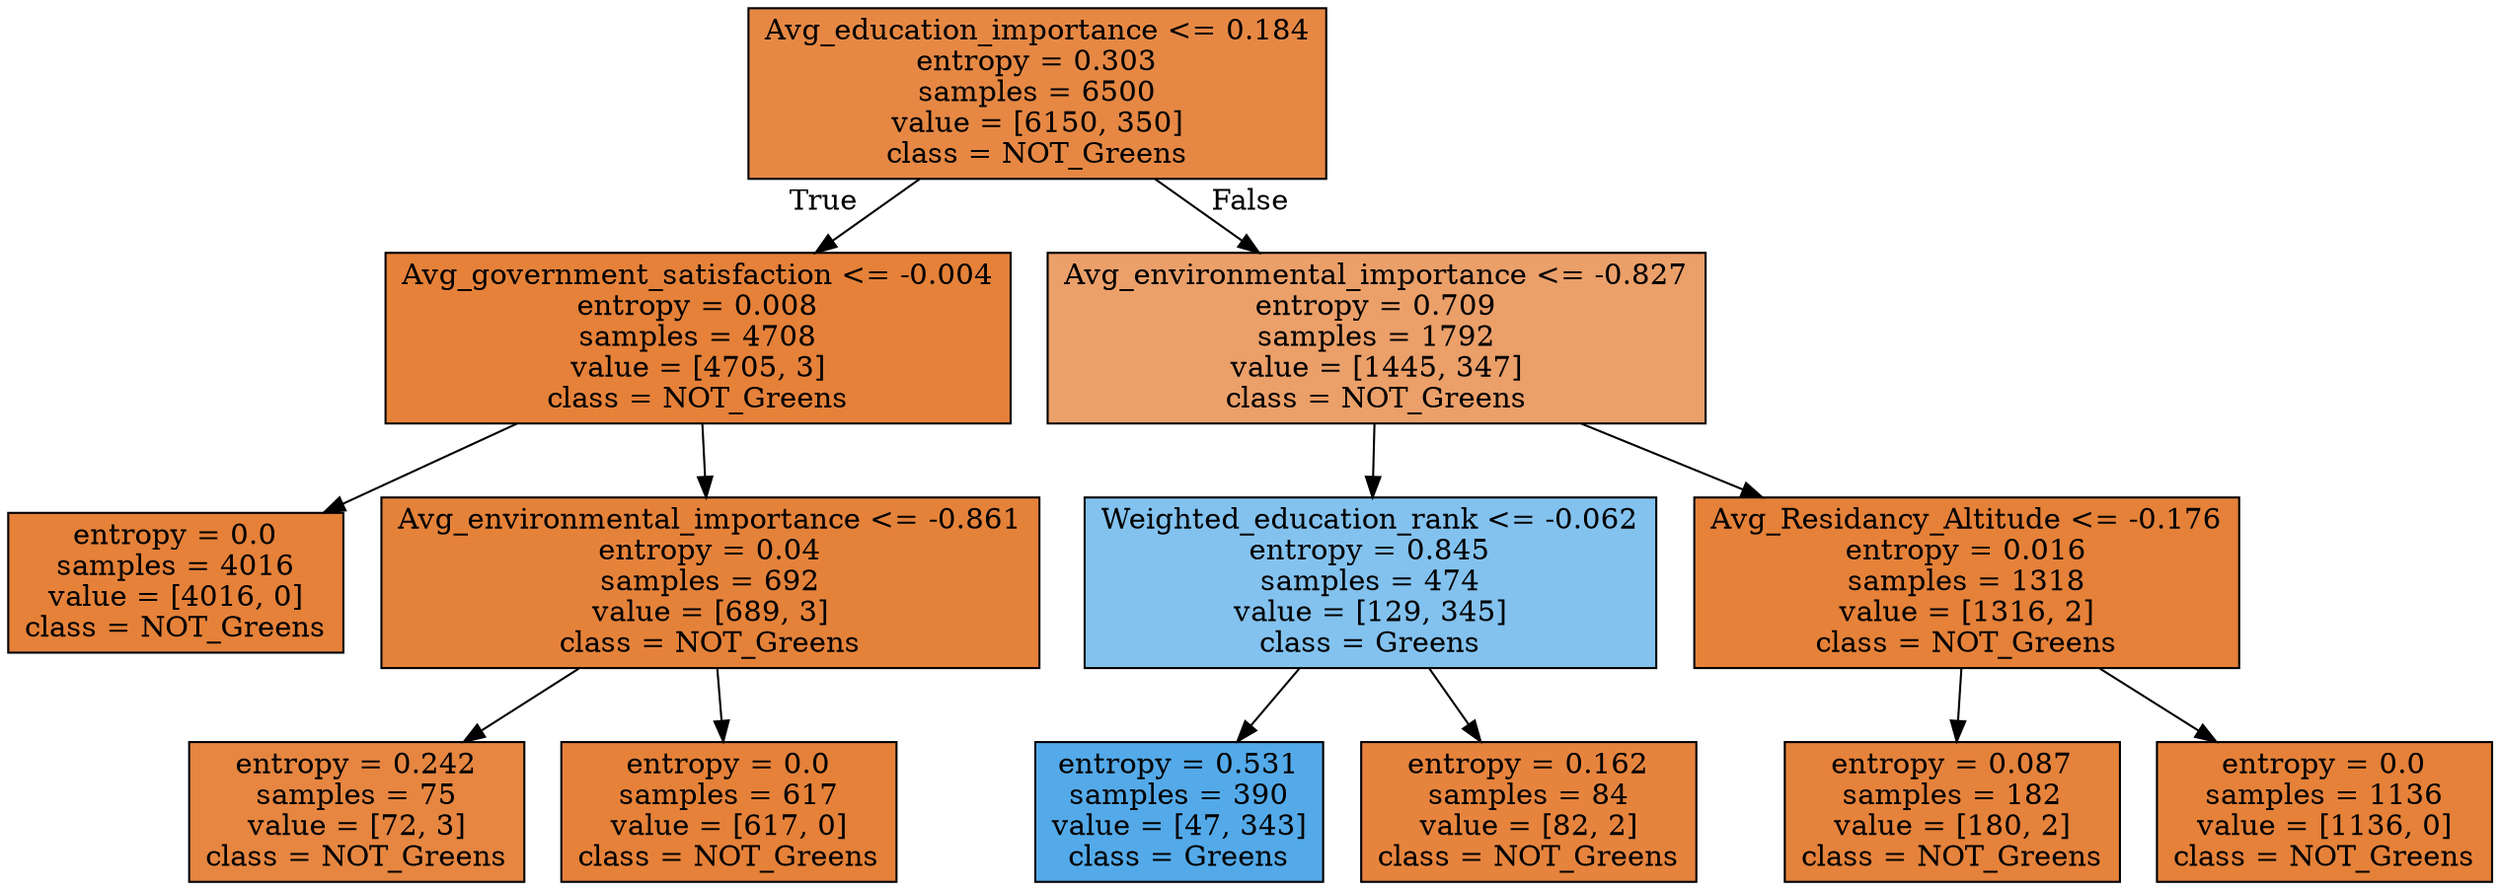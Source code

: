 digraph Tree {
node [shape=box, style="filled", color="black"] ;
0 [label="Avg_education_importance <= 0.184\nentropy = 0.303\nsamples = 6500\nvalue = [6150, 350]\nclass = NOT_Greens", fillcolor="#e68844"] ;
1 [label="Avg_government_satisfaction <= -0.004\nentropy = 0.008\nsamples = 4708\nvalue = [4705, 3]\nclass = NOT_Greens", fillcolor="#e58139"] ;
0 -> 1 [labeldistance=2.5, labelangle=45, headlabel="True"] ;
2 [label="entropy = 0.0\nsamples = 4016\nvalue = [4016, 0]\nclass = NOT_Greens", fillcolor="#e58139"] ;
1 -> 2 ;
3 [label="Avg_environmental_importance <= -0.861\nentropy = 0.04\nsamples = 692\nvalue = [689, 3]\nclass = NOT_Greens", fillcolor="#e5823a"] ;
1 -> 3 ;
4 [label="entropy = 0.242\nsamples = 75\nvalue = [72, 3]\nclass = NOT_Greens", fillcolor="#e68641"] ;
3 -> 4 ;
5 [label="entropy = 0.0\nsamples = 617\nvalue = [617, 0]\nclass = NOT_Greens", fillcolor="#e58139"] ;
3 -> 5 ;
6 [label="Avg_environmental_importance <= -0.827\nentropy = 0.709\nsamples = 1792\nvalue = [1445, 347]\nclass = NOT_Greens", fillcolor="#eb9f69"] ;
0 -> 6 [labeldistance=2.5, labelangle=-45, headlabel="False"] ;
7 [label="Weighted_education_rank <= -0.062\nentropy = 0.845\nsamples = 474\nvalue = [129, 345]\nclass = Greens", fillcolor="#83c2ef"] ;
6 -> 7 ;
8 [label="entropy = 0.531\nsamples = 390\nvalue = [47, 343]\nclass = Greens", fillcolor="#54aae9"] ;
7 -> 8 ;
9 [label="entropy = 0.162\nsamples = 84\nvalue = [82, 2]\nclass = NOT_Greens", fillcolor="#e6843e"] ;
7 -> 9 ;
10 [label="Avg_Residancy_Altitude <= -0.176\nentropy = 0.016\nsamples = 1318\nvalue = [1316, 2]\nclass = NOT_Greens", fillcolor="#e58139"] ;
6 -> 10 ;
11 [label="entropy = 0.087\nsamples = 182\nvalue = [180, 2]\nclass = NOT_Greens", fillcolor="#e5823b"] ;
10 -> 11 ;
12 [label="entropy = 0.0\nsamples = 1136\nvalue = [1136, 0]\nclass = NOT_Greens", fillcolor="#e58139"] ;
10 -> 12 ;
}